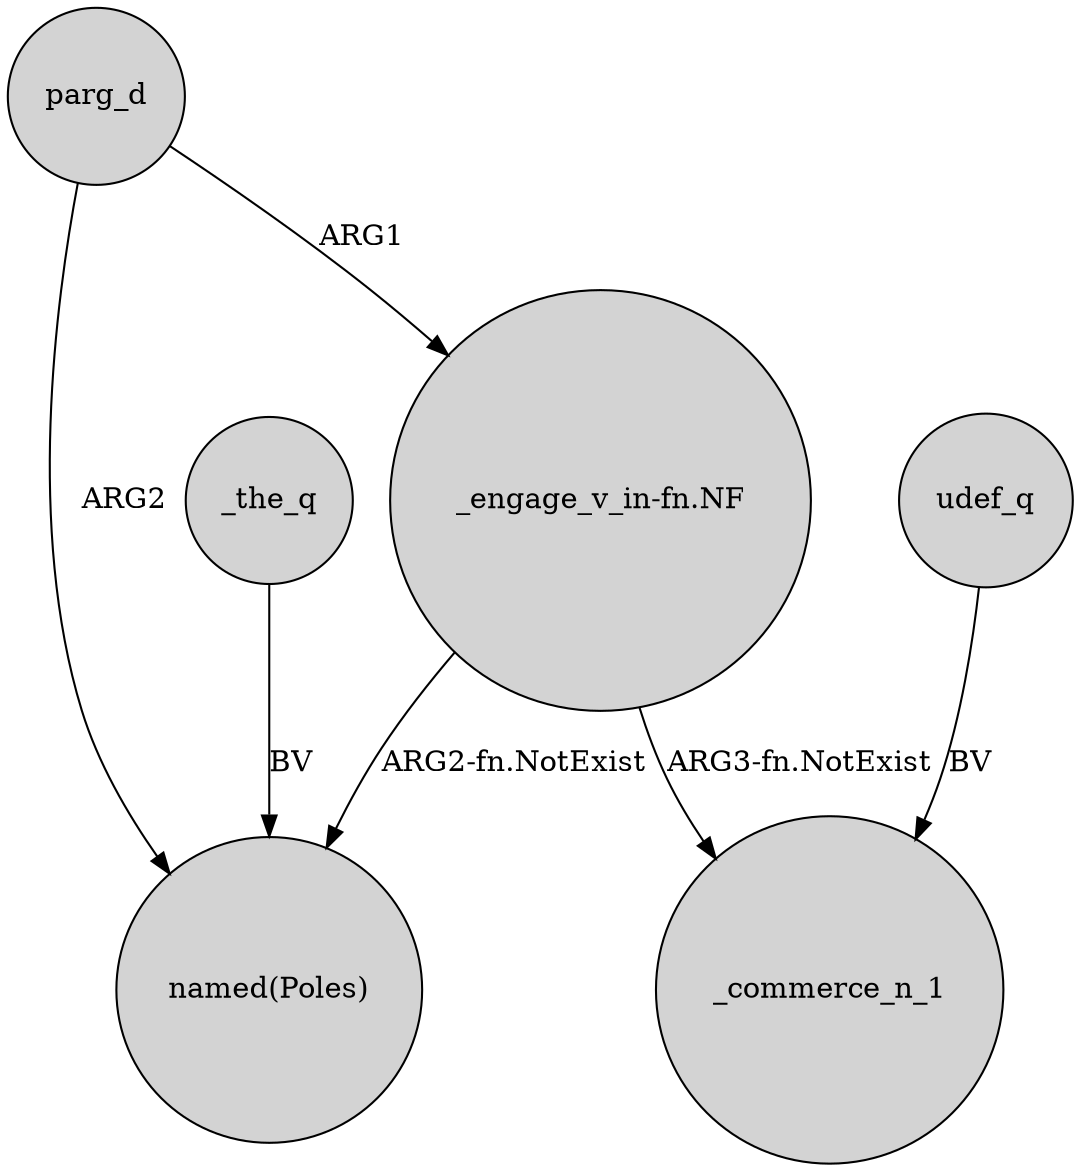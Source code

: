 digraph {
	node [shape=circle style=filled]
	_the_q -> "named(Poles)" [label=BV]
	"_engage_v_in-fn.NF" -> _commerce_n_1 [label="ARG3-fn.NotExist"]
	udef_q -> _commerce_n_1 [label=BV]
	"_engage_v_in-fn.NF" -> "named(Poles)" [label="ARG2-fn.NotExist"]
	parg_d -> "named(Poles)" [label=ARG2]
	parg_d -> "_engage_v_in-fn.NF" [label=ARG1]
}
